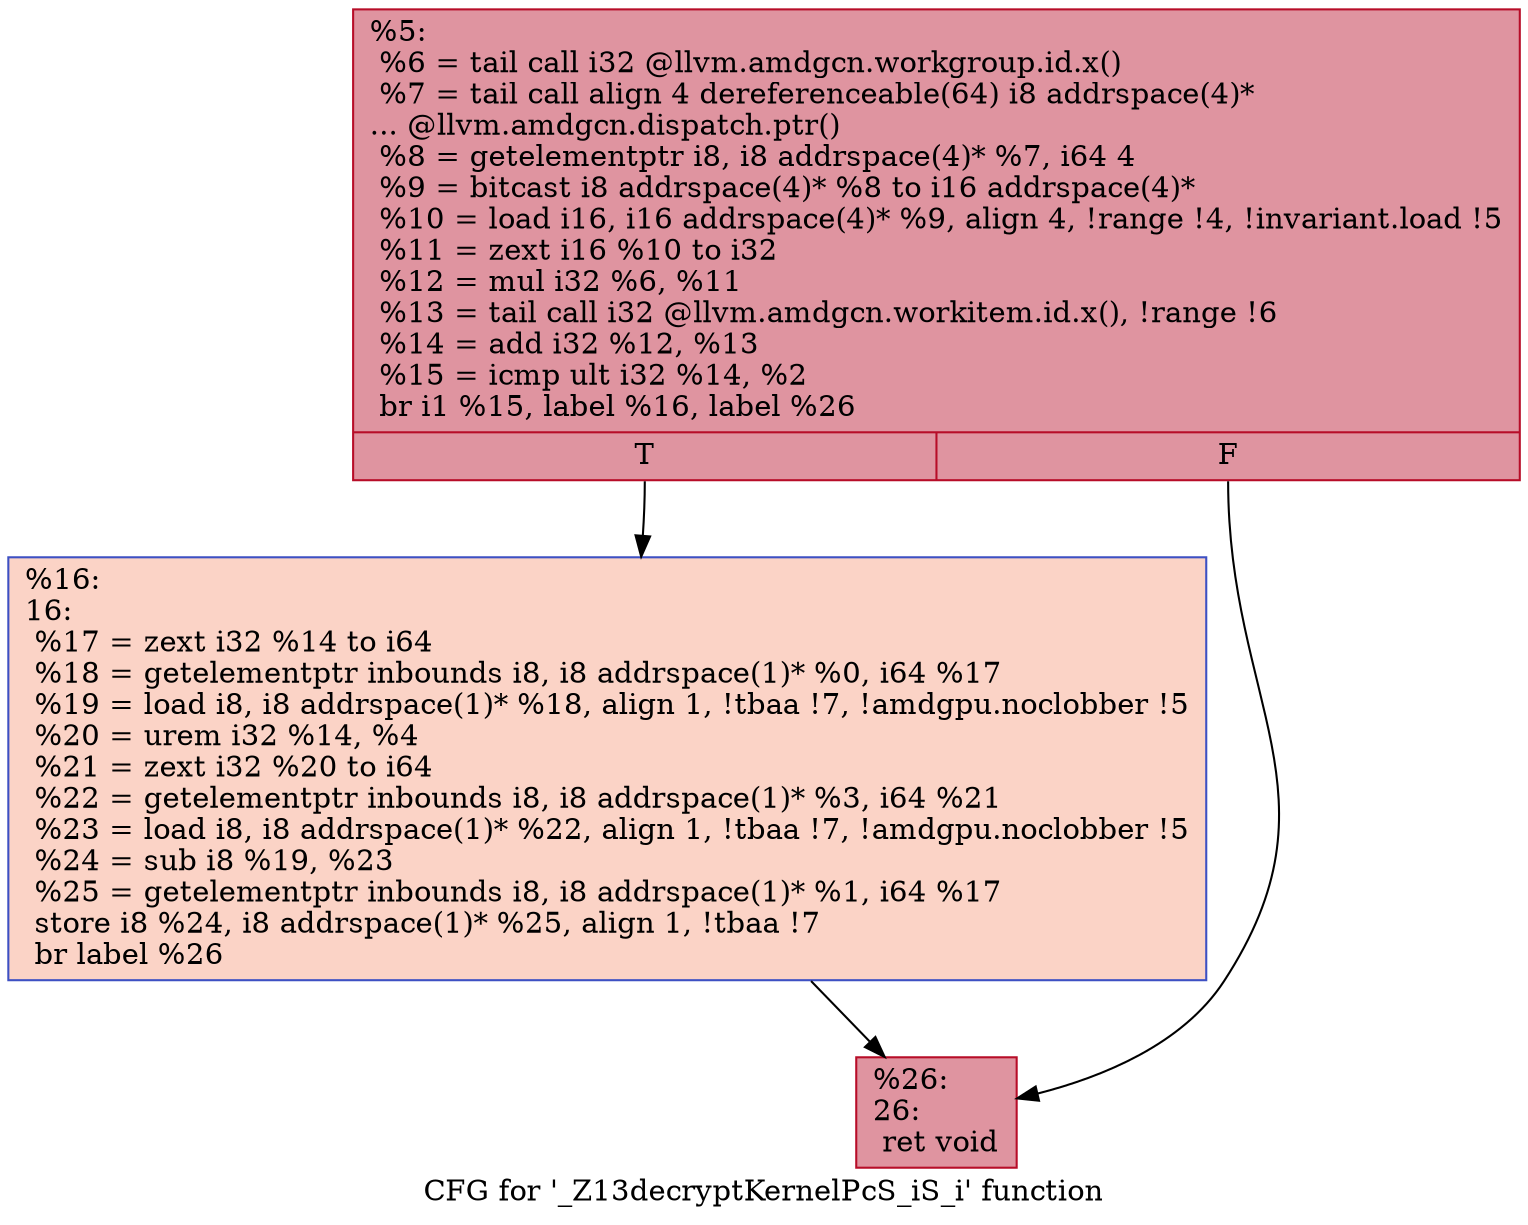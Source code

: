 digraph "CFG for '_Z13decryptKernelPcS_iS_i' function" {
	label="CFG for '_Z13decryptKernelPcS_iS_i' function";

	Node0x5621180 [shape=record,color="#b70d28ff", style=filled, fillcolor="#b70d2870",label="{%5:\l  %6 = tail call i32 @llvm.amdgcn.workgroup.id.x()\l  %7 = tail call align 4 dereferenceable(64) i8 addrspace(4)*\l... @llvm.amdgcn.dispatch.ptr()\l  %8 = getelementptr i8, i8 addrspace(4)* %7, i64 4\l  %9 = bitcast i8 addrspace(4)* %8 to i16 addrspace(4)*\l  %10 = load i16, i16 addrspace(4)* %9, align 4, !range !4, !invariant.load !5\l  %11 = zext i16 %10 to i32\l  %12 = mul i32 %6, %11\l  %13 = tail call i32 @llvm.amdgcn.workitem.id.x(), !range !6\l  %14 = add i32 %12, %13\l  %15 = icmp ult i32 %14, %2\l  br i1 %15, label %16, label %26\l|{<s0>T|<s1>F}}"];
	Node0x5621180:s0 -> Node0x5623040;
	Node0x5621180:s1 -> Node0x56230d0;
	Node0x5623040 [shape=record,color="#3d50c3ff", style=filled, fillcolor="#f59c7d70",label="{%16:\l16:                                               \l  %17 = zext i32 %14 to i64\l  %18 = getelementptr inbounds i8, i8 addrspace(1)* %0, i64 %17\l  %19 = load i8, i8 addrspace(1)* %18, align 1, !tbaa !7, !amdgpu.noclobber !5\l  %20 = urem i32 %14, %4\l  %21 = zext i32 %20 to i64\l  %22 = getelementptr inbounds i8, i8 addrspace(1)* %3, i64 %21\l  %23 = load i8, i8 addrspace(1)* %22, align 1, !tbaa !7, !amdgpu.noclobber !5\l  %24 = sub i8 %19, %23\l  %25 = getelementptr inbounds i8, i8 addrspace(1)* %1, i64 %17\l  store i8 %24, i8 addrspace(1)* %25, align 1, !tbaa !7\l  br label %26\l}"];
	Node0x5623040 -> Node0x56230d0;
	Node0x56230d0 [shape=record,color="#b70d28ff", style=filled, fillcolor="#b70d2870",label="{%26:\l26:                                               \l  ret void\l}"];
}
